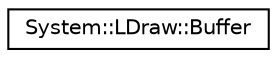 digraph G
{
  edge [fontname="Helvetica",fontsize="10",labelfontname="Helvetica",labelfontsize="10"];
  node [fontname="Helvetica",fontsize="10",shape=record];
  rankdir="LR";
  Node1 [label="System::LDraw::Buffer",height=0.2,width=0.4,color="black", fillcolor="white", style="filled",URL="$class_system_1_1_l_draw_1_1_buffer.html"];
}
